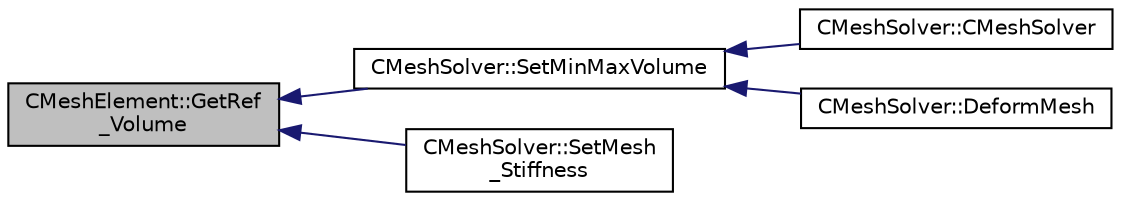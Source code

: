 digraph "CMeshElement::GetRef_Volume"
{
  edge [fontname="Helvetica",fontsize="10",labelfontname="Helvetica",labelfontsize="10"];
  node [fontname="Helvetica",fontsize="10",shape=record];
  rankdir="LR";
  Node10 [label="CMeshElement::GetRef\l_Volume",height=0.2,width=0.4,color="black", fillcolor="grey75", style="filled", fontcolor="black"];
  Node10 -> Node11 [dir="back",color="midnightblue",fontsize="10",style="solid",fontname="Helvetica"];
  Node11 [label="CMeshSolver::SetMinMaxVolume",height=0.2,width=0.4,color="black", fillcolor="white", style="filled",URL="$class_c_mesh_solver.html#adf042699d3abf46135568ef991b7dd44",tooltip="Compute the min and max volume of the elements in the domain. "];
  Node11 -> Node12 [dir="back",color="midnightblue",fontsize="10",style="solid",fontname="Helvetica"];
  Node12 [label="CMeshSolver::CMeshSolver",height=0.2,width=0.4,color="black", fillcolor="white", style="filled",URL="$class_c_mesh_solver.html#a728930536c48c01f17b91808115fdb91",tooltip="Constructor of the class. "];
  Node11 -> Node13 [dir="back",color="midnightblue",fontsize="10",style="solid",fontname="Helvetica"];
  Node13 [label="CMeshSolver::DeformMesh",height=0.2,width=0.4,color="black", fillcolor="white", style="filled",URL="$class_c_mesh_solver.html#a9f95488da182ba844e5ea3cd0d613399",tooltip="Grid deformation using the linear elasticity equations. "];
  Node10 -> Node14 [dir="back",color="midnightblue",fontsize="10",style="solid",fontname="Helvetica"];
  Node14 [label="CMeshSolver::SetMesh\l_Stiffness",height=0.2,width=0.4,color="black", fillcolor="white", style="filled",URL="$class_c_mesh_solver.html#ae30c74a70b2061d1adac2d5ab99a054d",tooltip="Set the stiffness of the mesh. "];
}
